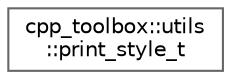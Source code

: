 digraph "Graphical Class Hierarchy"
{
 // LATEX_PDF_SIZE
  bgcolor="transparent";
  edge [fontname=Helvetica,fontsize=10,labelfontname=Helvetica,labelfontsize=10];
  node [fontname=Helvetica,fontsize=10,shape=box,height=0.2,width=0.4];
  rankdir="LR";
  Node0 [id="Node000000",label="cpp_toolbox::utils\l::print_style_t",height=0.2,width=0.4,color="grey40", fillcolor="white", style="filled",URL="$structcpp__toolbox_1_1utils_1_1print__style__t.html",tooltip="打印风格设置/Print style settings"];
}
